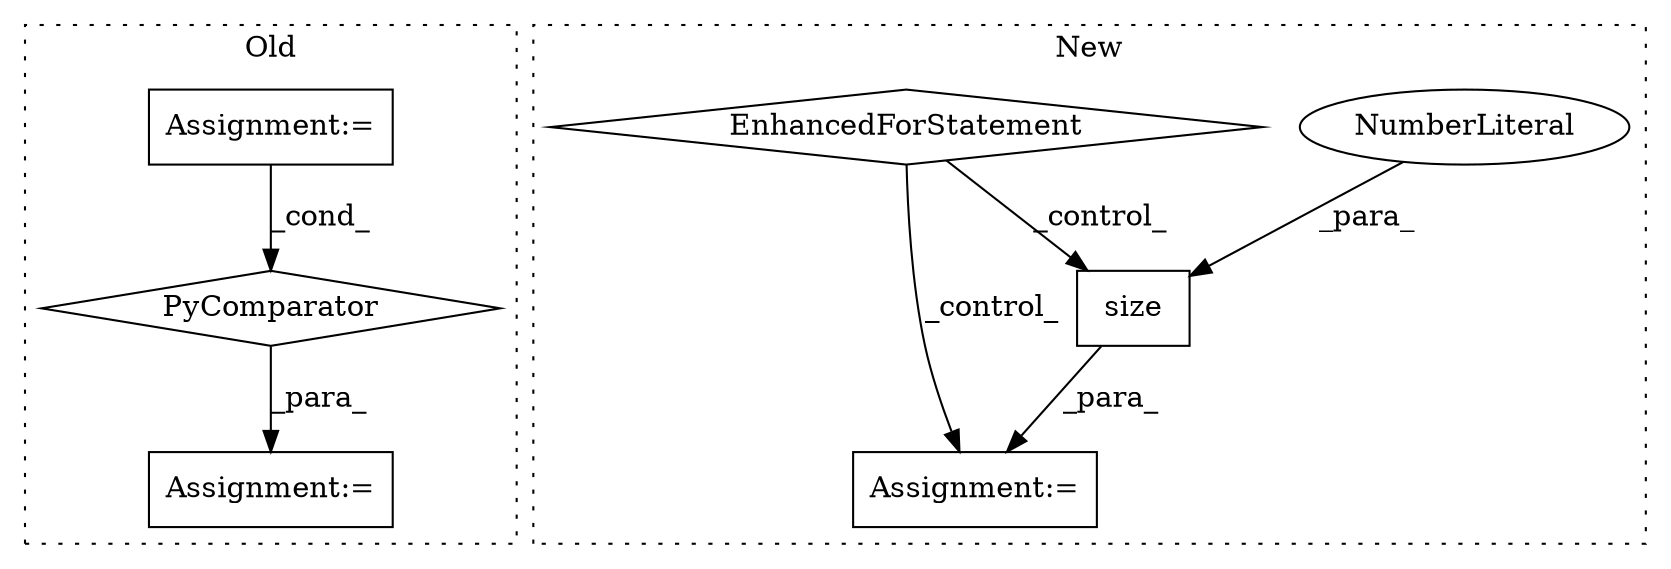 digraph G {
subgraph cluster0 {
1 [label="PyComparator" a="113" s="1460" l="21" shape="diamond"];
3 [label="Assignment:=" a="7" s="1460" l="21" shape="box"];
4 [label="Assignment:=" a="7" s="1335" l="1" shape="box"];
label = "Old";
style="dotted";
}
subgraph cluster1 {
2 [label="size" a="32" s="1203,1209" l="5,1" shape="box"];
5 [label="NumberLiteral" a="34" s="1208" l="1" shape="ellipse"];
6 [label="Assignment:=" a="7" s="1190" l="1" shape="box"];
7 [label="EnhancedForStatement" a="70" s="1114,1179" l="53,2" shape="diamond"];
label = "New";
style="dotted";
}
1 -> 4 [label="_para_"];
2 -> 6 [label="_para_"];
3 -> 1 [label="_cond_"];
5 -> 2 [label="_para_"];
7 -> 6 [label="_control_"];
7 -> 2 [label="_control_"];
}